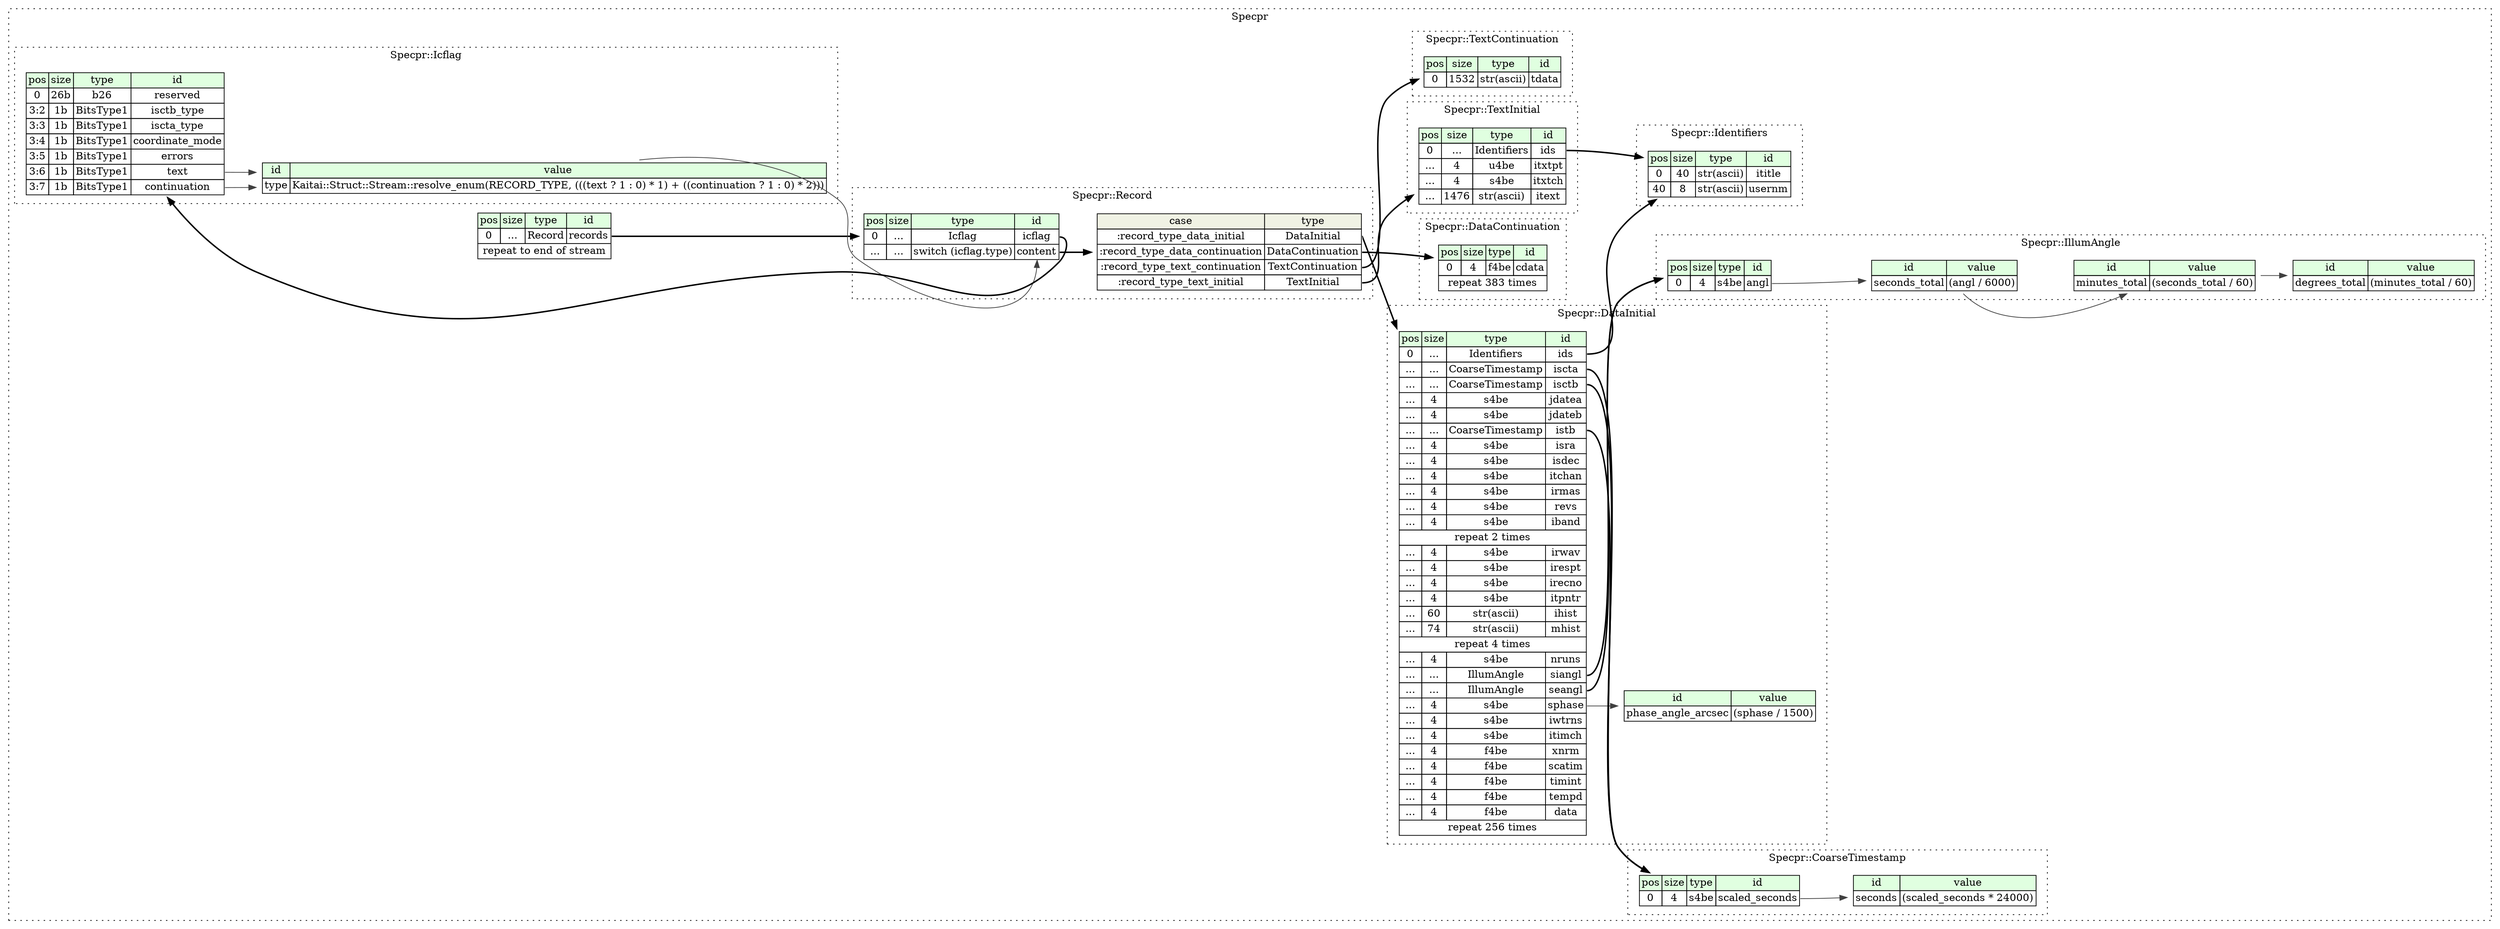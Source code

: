 digraph {
	rankdir=LR;
	node [shape=plaintext];
	subgraph cluster__specpr {
		label="Specpr";
		graph[style=dotted];

		specpr__seq [label=<<TABLE BORDER="0" CELLBORDER="1" CELLSPACING="0">
			<TR><TD BGCOLOR="#E0FFE0">pos</TD><TD BGCOLOR="#E0FFE0">size</TD><TD BGCOLOR="#E0FFE0">type</TD><TD BGCOLOR="#E0FFE0">id</TD></TR>
			<TR><TD PORT="records_pos">0</TD><TD PORT="records_size">...</TD><TD>Record</TD><TD PORT="records_type">records</TD></TR>
			<TR><TD COLSPAN="4" PORT="records__repeat">repeat to end of stream</TD></TR>
		</TABLE>>];
		subgraph cluster__data_initial {
			label="Specpr::DataInitial";
			graph[style=dotted];

			data_initial__seq [label=<<TABLE BORDER="0" CELLBORDER="1" CELLSPACING="0">
				<TR><TD BGCOLOR="#E0FFE0">pos</TD><TD BGCOLOR="#E0FFE0">size</TD><TD BGCOLOR="#E0FFE0">type</TD><TD BGCOLOR="#E0FFE0">id</TD></TR>
				<TR><TD PORT="ids_pos">0</TD><TD PORT="ids_size">...</TD><TD>Identifiers</TD><TD PORT="ids_type">ids</TD></TR>
				<TR><TD PORT="iscta_pos">...</TD><TD PORT="iscta_size">...</TD><TD>CoarseTimestamp</TD><TD PORT="iscta_type">iscta</TD></TR>
				<TR><TD PORT="isctb_pos">...</TD><TD PORT="isctb_size">...</TD><TD>CoarseTimestamp</TD><TD PORT="isctb_type">isctb</TD></TR>
				<TR><TD PORT="jdatea_pos">...</TD><TD PORT="jdatea_size">4</TD><TD>s4be</TD><TD PORT="jdatea_type">jdatea</TD></TR>
				<TR><TD PORT="jdateb_pos">...</TD><TD PORT="jdateb_size">4</TD><TD>s4be</TD><TD PORT="jdateb_type">jdateb</TD></TR>
				<TR><TD PORT="istb_pos">...</TD><TD PORT="istb_size">...</TD><TD>CoarseTimestamp</TD><TD PORT="istb_type">istb</TD></TR>
				<TR><TD PORT="isra_pos">...</TD><TD PORT="isra_size">4</TD><TD>s4be</TD><TD PORT="isra_type">isra</TD></TR>
				<TR><TD PORT="isdec_pos">...</TD><TD PORT="isdec_size">4</TD><TD>s4be</TD><TD PORT="isdec_type">isdec</TD></TR>
				<TR><TD PORT="itchan_pos">...</TD><TD PORT="itchan_size">4</TD><TD>s4be</TD><TD PORT="itchan_type">itchan</TD></TR>
				<TR><TD PORT="irmas_pos">...</TD><TD PORT="irmas_size">4</TD><TD>s4be</TD><TD PORT="irmas_type">irmas</TD></TR>
				<TR><TD PORT="revs_pos">...</TD><TD PORT="revs_size">4</TD><TD>s4be</TD><TD PORT="revs_type">revs</TD></TR>
				<TR><TD PORT="iband_pos">...</TD><TD PORT="iband_size">4</TD><TD>s4be</TD><TD PORT="iband_type">iband</TD></TR>
				<TR><TD COLSPAN="4" PORT="iband__repeat">repeat 2 times</TD></TR>
				<TR><TD PORT="irwav_pos">...</TD><TD PORT="irwav_size">4</TD><TD>s4be</TD><TD PORT="irwav_type">irwav</TD></TR>
				<TR><TD PORT="irespt_pos">...</TD><TD PORT="irespt_size">4</TD><TD>s4be</TD><TD PORT="irespt_type">irespt</TD></TR>
				<TR><TD PORT="irecno_pos">...</TD><TD PORT="irecno_size">4</TD><TD>s4be</TD><TD PORT="irecno_type">irecno</TD></TR>
				<TR><TD PORT="itpntr_pos">...</TD><TD PORT="itpntr_size">4</TD><TD>s4be</TD><TD PORT="itpntr_type">itpntr</TD></TR>
				<TR><TD PORT="ihist_pos">...</TD><TD PORT="ihist_size">60</TD><TD>str(ascii)</TD><TD PORT="ihist_type">ihist</TD></TR>
				<TR><TD PORT="mhist_pos">...</TD><TD PORT="mhist_size">74</TD><TD>str(ascii)</TD><TD PORT="mhist_type">mhist</TD></TR>
				<TR><TD COLSPAN="4" PORT="mhist__repeat">repeat 4 times</TD></TR>
				<TR><TD PORT="nruns_pos">...</TD><TD PORT="nruns_size">4</TD><TD>s4be</TD><TD PORT="nruns_type">nruns</TD></TR>
				<TR><TD PORT="siangl_pos">...</TD><TD PORT="siangl_size">...</TD><TD>IllumAngle</TD><TD PORT="siangl_type">siangl</TD></TR>
				<TR><TD PORT="seangl_pos">...</TD><TD PORT="seangl_size">...</TD><TD>IllumAngle</TD><TD PORT="seangl_type">seangl</TD></TR>
				<TR><TD PORT="sphase_pos">...</TD><TD PORT="sphase_size">4</TD><TD>s4be</TD><TD PORT="sphase_type">sphase</TD></TR>
				<TR><TD PORT="iwtrns_pos">...</TD><TD PORT="iwtrns_size">4</TD><TD>s4be</TD><TD PORT="iwtrns_type">iwtrns</TD></TR>
				<TR><TD PORT="itimch_pos">...</TD><TD PORT="itimch_size">4</TD><TD>s4be</TD><TD PORT="itimch_type">itimch</TD></TR>
				<TR><TD PORT="xnrm_pos">...</TD><TD PORT="xnrm_size">4</TD><TD>f4be</TD><TD PORT="xnrm_type">xnrm</TD></TR>
				<TR><TD PORT="scatim_pos">...</TD><TD PORT="scatim_size">4</TD><TD>f4be</TD><TD PORT="scatim_type">scatim</TD></TR>
				<TR><TD PORT="timint_pos">...</TD><TD PORT="timint_size">4</TD><TD>f4be</TD><TD PORT="timint_type">timint</TD></TR>
				<TR><TD PORT="tempd_pos">...</TD><TD PORT="tempd_size">4</TD><TD>f4be</TD><TD PORT="tempd_type">tempd</TD></TR>
				<TR><TD PORT="data_pos">...</TD><TD PORT="data_size">4</TD><TD>f4be</TD><TD PORT="data_type">data</TD></TR>
				<TR><TD COLSPAN="4" PORT="data__repeat">repeat 256 times</TD></TR>
			</TABLE>>];
			data_initial__inst__phase_angle_arcsec [label=<<TABLE BORDER="0" CELLBORDER="1" CELLSPACING="0">
				<TR><TD BGCOLOR="#E0FFE0">id</TD><TD BGCOLOR="#E0FFE0">value</TD></TR>
				<TR><TD>phase_angle_arcsec</TD><TD>(sphase / 1500)</TD></TR>
			</TABLE>>];
		}
		subgraph cluster__coarse_timestamp {
			label="Specpr::CoarseTimestamp";
			graph[style=dotted];

			coarse_timestamp__seq [label=<<TABLE BORDER="0" CELLBORDER="1" CELLSPACING="0">
				<TR><TD BGCOLOR="#E0FFE0">pos</TD><TD BGCOLOR="#E0FFE0">size</TD><TD BGCOLOR="#E0FFE0">type</TD><TD BGCOLOR="#E0FFE0">id</TD></TR>
				<TR><TD PORT="scaled_seconds_pos">0</TD><TD PORT="scaled_seconds_size">4</TD><TD>s4be</TD><TD PORT="scaled_seconds_type">scaled_seconds</TD></TR>
			</TABLE>>];
			coarse_timestamp__inst__seconds [label=<<TABLE BORDER="0" CELLBORDER="1" CELLSPACING="0">
				<TR><TD BGCOLOR="#E0FFE0">id</TD><TD BGCOLOR="#E0FFE0">value</TD></TR>
				<TR><TD>seconds</TD><TD>(scaled_seconds * 24000)</TD></TR>
			</TABLE>>];
		}
		subgraph cluster__icflag {
			label="Specpr::Icflag";
			graph[style=dotted];

			icflag__seq [label=<<TABLE BORDER="0" CELLBORDER="1" CELLSPACING="0">
				<TR><TD BGCOLOR="#E0FFE0">pos</TD><TD BGCOLOR="#E0FFE0">size</TD><TD BGCOLOR="#E0FFE0">type</TD><TD BGCOLOR="#E0FFE0">id</TD></TR>
				<TR><TD PORT="reserved_pos">0</TD><TD PORT="reserved_size">26b</TD><TD>b26</TD><TD PORT="reserved_type">reserved</TD></TR>
				<TR><TD PORT="isctb_type_pos">3:2</TD><TD PORT="isctb_type_size">1b</TD><TD>BitsType1</TD><TD PORT="isctb_type_type">isctb_type</TD></TR>
				<TR><TD PORT="iscta_type_pos">3:3</TD><TD PORT="iscta_type_size">1b</TD><TD>BitsType1</TD><TD PORT="iscta_type_type">iscta_type</TD></TR>
				<TR><TD PORT="coordinate_mode_pos">3:4</TD><TD PORT="coordinate_mode_size">1b</TD><TD>BitsType1</TD><TD PORT="coordinate_mode_type">coordinate_mode</TD></TR>
				<TR><TD PORT="errors_pos">3:5</TD><TD PORT="errors_size">1b</TD><TD>BitsType1</TD><TD PORT="errors_type">errors</TD></TR>
				<TR><TD PORT="text_pos">3:6</TD><TD PORT="text_size">1b</TD><TD>BitsType1</TD><TD PORT="text_type">text</TD></TR>
				<TR><TD PORT="continuation_pos">3:7</TD><TD PORT="continuation_size">1b</TD><TD>BitsType1</TD><TD PORT="continuation_type">continuation</TD></TR>
			</TABLE>>];
			icflag__inst__type [label=<<TABLE BORDER="0" CELLBORDER="1" CELLSPACING="0">
				<TR><TD BGCOLOR="#E0FFE0">id</TD><TD BGCOLOR="#E0FFE0">value</TD></TR>
				<TR><TD>type</TD><TD>Kaitai::Struct::Stream::resolve_enum(RECORD_TYPE, (((text ? 1 : 0) * 1) + ((continuation ? 1 : 0) * 2)))</TD></TR>
			</TABLE>>];
		}
		subgraph cluster__data_continuation {
			label="Specpr::DataContinuation";
			graph[style=dotted];

			data_continuation__seq [label=<<TABLE BORDER="0" CELLBORDER="1" CELLSPACING="0">
				<TR><TD BGCOLOR="#E0FFE0">pos</TD><TD BGCOLOR="#E0FFE0">size</TD><TD BGCOLOR="#E0FFE0">type</TD><TD BGCOLOR="#E0FFE0">id</TD></TR>
				<TR><TD PORT="cdata_pos">0</TD><TD PORT="cdata_size">4</TD><TD>f4be</TD><TD PORT="cdata_type">cdata</TD></TR>
				<TR><TD COLSPAN="4" PORT="cdata__repeat">repeat 383 times</TD></TR>
			</TABLE>>];
		}
		subgraph cluster__identifiers {
			label="Specpr::Identifiers";
			graph[style=dotted];

			identifiers__seq [label=<<TABLE BORDER="0" CELLBORDER="1" CELLSPACING="0">
				<TR><TD BGCOLOR="#E0FFE0">pos</TD><TD BGCOLOR="#E0FFE0">size</TD><TD BGCOLOR="#E0FFE0">type</TD><TD BGCOLOR="#E0FFE0">id</TD></TR>
				<TR><TD PORT="ititle_pos">0</TD><TD PORT="ititle_size">40</TD><TD>str(ascii)</TD><TD PORT="ititle_type">ititle</TD></TR>
				<TR><TD PORT="usernm_pos">40</TD><TD PORT="usernm_size">8</TD><TD>str(ascii)</TD><TD PORT="usernm_type">usernm</TD></TR>
			</TABLE>>];
		}
		subgraph cluster__illum_angle {
			label="Specpr::IllumAngle";
			graph[style=dotted];

			illum_angle__seq [label=<<TABLE BORDER="0" CELLBORDER="1" CELLSPACING="0">
				<TR><TD BGCOLOR="#E0FFE0">pos</TD><TD BGCOLOR="#E0FFE0">size</TD><TD BGCOLOR="#E0FFE0">type</TD><TD BGCOLOR="#E0FFE0">id</TD></TR>
				<TR><TD PORT="angl_pos">0</TD><TD PORT="angl_size">4</TD><TD>s4be</TD><TD PORT="angl_type">angl</TD></TR>
			</TABLE>>];
			illum_angle__inst__seconds_total [label=<<TABLE BORDER="0" CELLBORDER="1" CELLSPACING="0">
				<TR><TD BGCOLOR="#E0FFE0">id</TD><TD BGCOLOR="#E0FFE0">value</TD></TR>
				<TR><TD>seconds_total</TD><TD>(angl / 6000)</TD></TR>
			</TABLE>>];
			illum_angle__inst__minutes_total [label=<<TABLE BORDER="0" CELLBORDER="1" CELLSPACING="0">
				<TR><TD BGCOLOR="#E0FFE0">id</TD><TD BGCOLOR="#E0FFE0">value</TD></TR>
				<TR><TD>minutes_total</TD><TD>(seconds_total / 60)</TD></TR>
			</TABLE>>];
			illum_angle__inst__degrees_total [label=<<TABLE BORDER="0" CELLBORDER="1" CELLSPACING="0">
				<TR><TD BGCOLOR="#E0FFE0">id</TD><TD BGCOLOR="#E0FFE0">value</TD></TR>
				<TR><TD>degrees_total</TD><TD>(minutes_total / 60)</TD></TR>
			</TABLE>>];
		}
		subgraph cluster__text_initial {
			label="Specpr::TextInitial";
			graph[style=dotted];

			text_initial__seq [label=<<TABLE BORDER="0" CELLBORDER="1" CELLSPACING="0">
				<TR><TD BGCOLOR="#E0FFE0">pos</TD><TD BGCOLOR="#E0FFE0">size</TD><TD BGCOLOR="#E0FFE0">type</TD><TD BGCOLOR="#E0FFE0">id</TD></TR>
				<TR><TD PORT="ids_pos">0</TD><TD PORT="ids_size">...</TD><TD>Identifiers</TD><TD PORT="ids_type">ids</TD></TR>
				<TR><TD PORT="itxtpt_pos">...</TD><TD PORT="itxtpt_size">4</TD><TD>u4be</TD><TD PORT="itxtpt_type">itxtpt</TD></TR>
				<TR><TD PORT="itxtch_pos">...</TD><TD PORT="itxtch_size">4</TD><TD>s4be</TD><TD PORT="itxtch_type">itxtch</TD></TR>
				<TR><TD PORT="itext_pos">...</TD><TD PORT="itext_size">1476</TD><TD>str(ascii)</TD><TD PORT="itext_type">itext</TD></TR>
			</TABLE>>];
		}
		subgraph cluster__record {
			label="Specpr::Record";
			graph[style=dotted];

			record__seq [label=<<TABLE BORDER="0" CELLBORDER="1" CELLSPACING="0">
				<TR><TD BGCOLOR="#E0FFE0">pos</TD><TD BGCOLOR="#E0FFE0">size</TD><TD BGCOLOR="#E0FFE0">type</TD><TD BGCOLOR="#E0FFE0">id</TD></TR>
				<TR><TD PORT="icflag_pos">0</TD><TD PORT="icflag_size">...</TD><TD>Icflag</TD><TD PORT="icflag_type">icflag</TD></TR>
				<TR><TD PORT="content_pos">...</TD><TD PORT="content_size">...</TD><TD>switch (icflag.type)</TD><TD PORT="content_type">content</TD></TR>
			</TABLE>>];
record__seq_content_switch [label=<<TABLE BORDER="0" CELLBORDER="1" CELLSPACING="0">
	<TR><TD BGCOLOR="#F0F2E4">case</TD><TD BGCOLOR="#F0F2E4">type</TD></TR>
	<TR><TD>:record_type_data_initial</TD><TD PORT="case0">DataInitial</TD></TR>
	<TR><TD>:record_type_data_continuation</TD><TD PORT="case1">DataContinuation</TD></TR>
	<TR><TD>:record_type_text_continuation</TD><TD PORT="case2">TextContinuation</TD></TR>
	<TR><TD>:record_type_text_initial</TD><TD PORT="case3">TextInitial</TD></TR>
</TABLE>>];
		}
		subgraph cluster__text_continuation {
			label="Specpr::TextContinuation";
			graph[style=dotted];

			text_continuation__seq [label=<<TABLE BORDER="0" CELLBORDER="1" CELLSPACING="0">
				<TR><TD BGCOLOR="#E0FFE0">pos</TD><TD BGCOLOR="#E0FFE0">size</TD><TD BGCOLOR="#E0FFE0">type</TD><TD BGCOLOR="#E0FFE0">id</TD></TR>
				<TR><TD PORT="tdata_pos">0</TD><TD PORT="tdata_size">1532</TD><TD>str(ascii)</TD><TD PORT="tdata_type">tdata</TD></TR>
			</TABLE>>];
		}
	}
	specpr__seq:records_type -> record__seq [style=bold];
	data_initial__seq:ids_type -> identifiers__seq [style=bold];
	data_initial__seq:iscta_type -> coarse_timestamp__seq [style=bold];
	data_initial__seq:isctb_type -> coarse_timestamp__seq [style=bold];
	data_initial__seq:istb_type -> coarse_timestamp__seq [style=bold];
	data_initial__seq:siangl_type -> illum_angle__seq [style=bold];
	data_initial__seq:seangl_type -> illum_angle__seq [style=bold];
	data_initial__seq:sphase_type -> data_initial__inst__phase_angle_arcsec [color="#404040"];
	coarse_timestamp__seq:scaled_seconds_type -> coarse_timestamp__inst__seconds [color="#404040"];
	icflag__seq:text_type -> icflag__inst__type [color="#404040"];
	icflag__seq:continuation_type -> icflag__inst__type [color="#404040"];
	illum_angle__seq:angl_type -> illum_angle__inst__seconds_total [color="#404040"];
	illum_angle__inst__seconds_total:seconds_total_type -> illum_angle__inst__minutes_total [color="#404040"];
	illum_angle__inst__minutes_total:minutes_total_type -> illum_angle__inst__degrees_total [color="#404040"];
	text_initial__seq:ids_type -> identifiers__seq [style=bold];
	record__seq:icflag_type -> icflag__seq [style=bold];
	record__seq:content_type -> record__seq_content_switch [style=bold];
	record__seq_content_switch:case0 -> data_initial__seq [style=bold];
	record__seq_content_switch:case1 -> data_continuation__seq [style=bold];
	record__seq_content_switch:case2 -> text_continuation__seq [style=bold];
	record__seq_content_switch:case3 -> text_initial__seq [style=bold];
	icflag__inst__type:type_type -> record__seq:content_type [color="#404040"];
}
